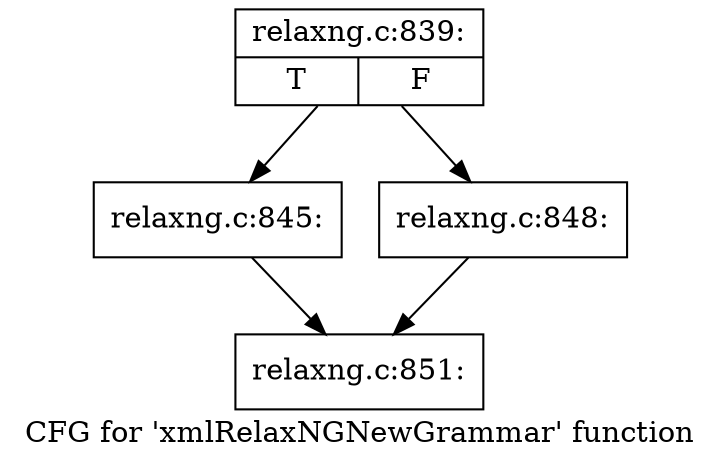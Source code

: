 digraph "CFG for 'xmlRelaxNGNewGrammar' function" {
	label="CFG for 'xmlRelaxNGNewGrammar' function";

	Node0x3d3f8c0 [shape=record,label="{relaxng.c:839:|{<s0>T|<s1>F}}"];
	Node0x3d3f8c0 -> Node0x3bf3a90;
	Node0x3d3f8c0 -> Node0x3bf3ae0;
	Node0x3bf3a90 [shape=record,label="{relaxng.c:845:}"];
	Node0x3bf3a90 -> Node0x3c35640;
	Node0x3bf3ae0 [shape=record,label="{relaxng.c:848:}"];
	Node0x3bf3ae0 -> Node0x3c35640;
	Node0x3c35640 [shape=record,label="{relaxng.c:851:}"];
}
